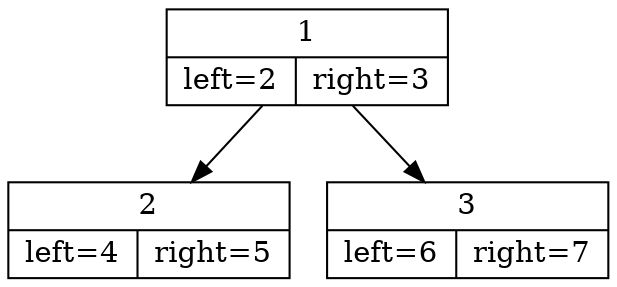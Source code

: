 digraph G{ 
 node[shape=record]; 
node1[label="{1|{left=2|right=3}}"];
node2[label="{2|{left=4|right=5}}"];
node3[label="{3|{left=6|right=7}}"];
node1:left -> node2;
node1:right -> node3;
}
